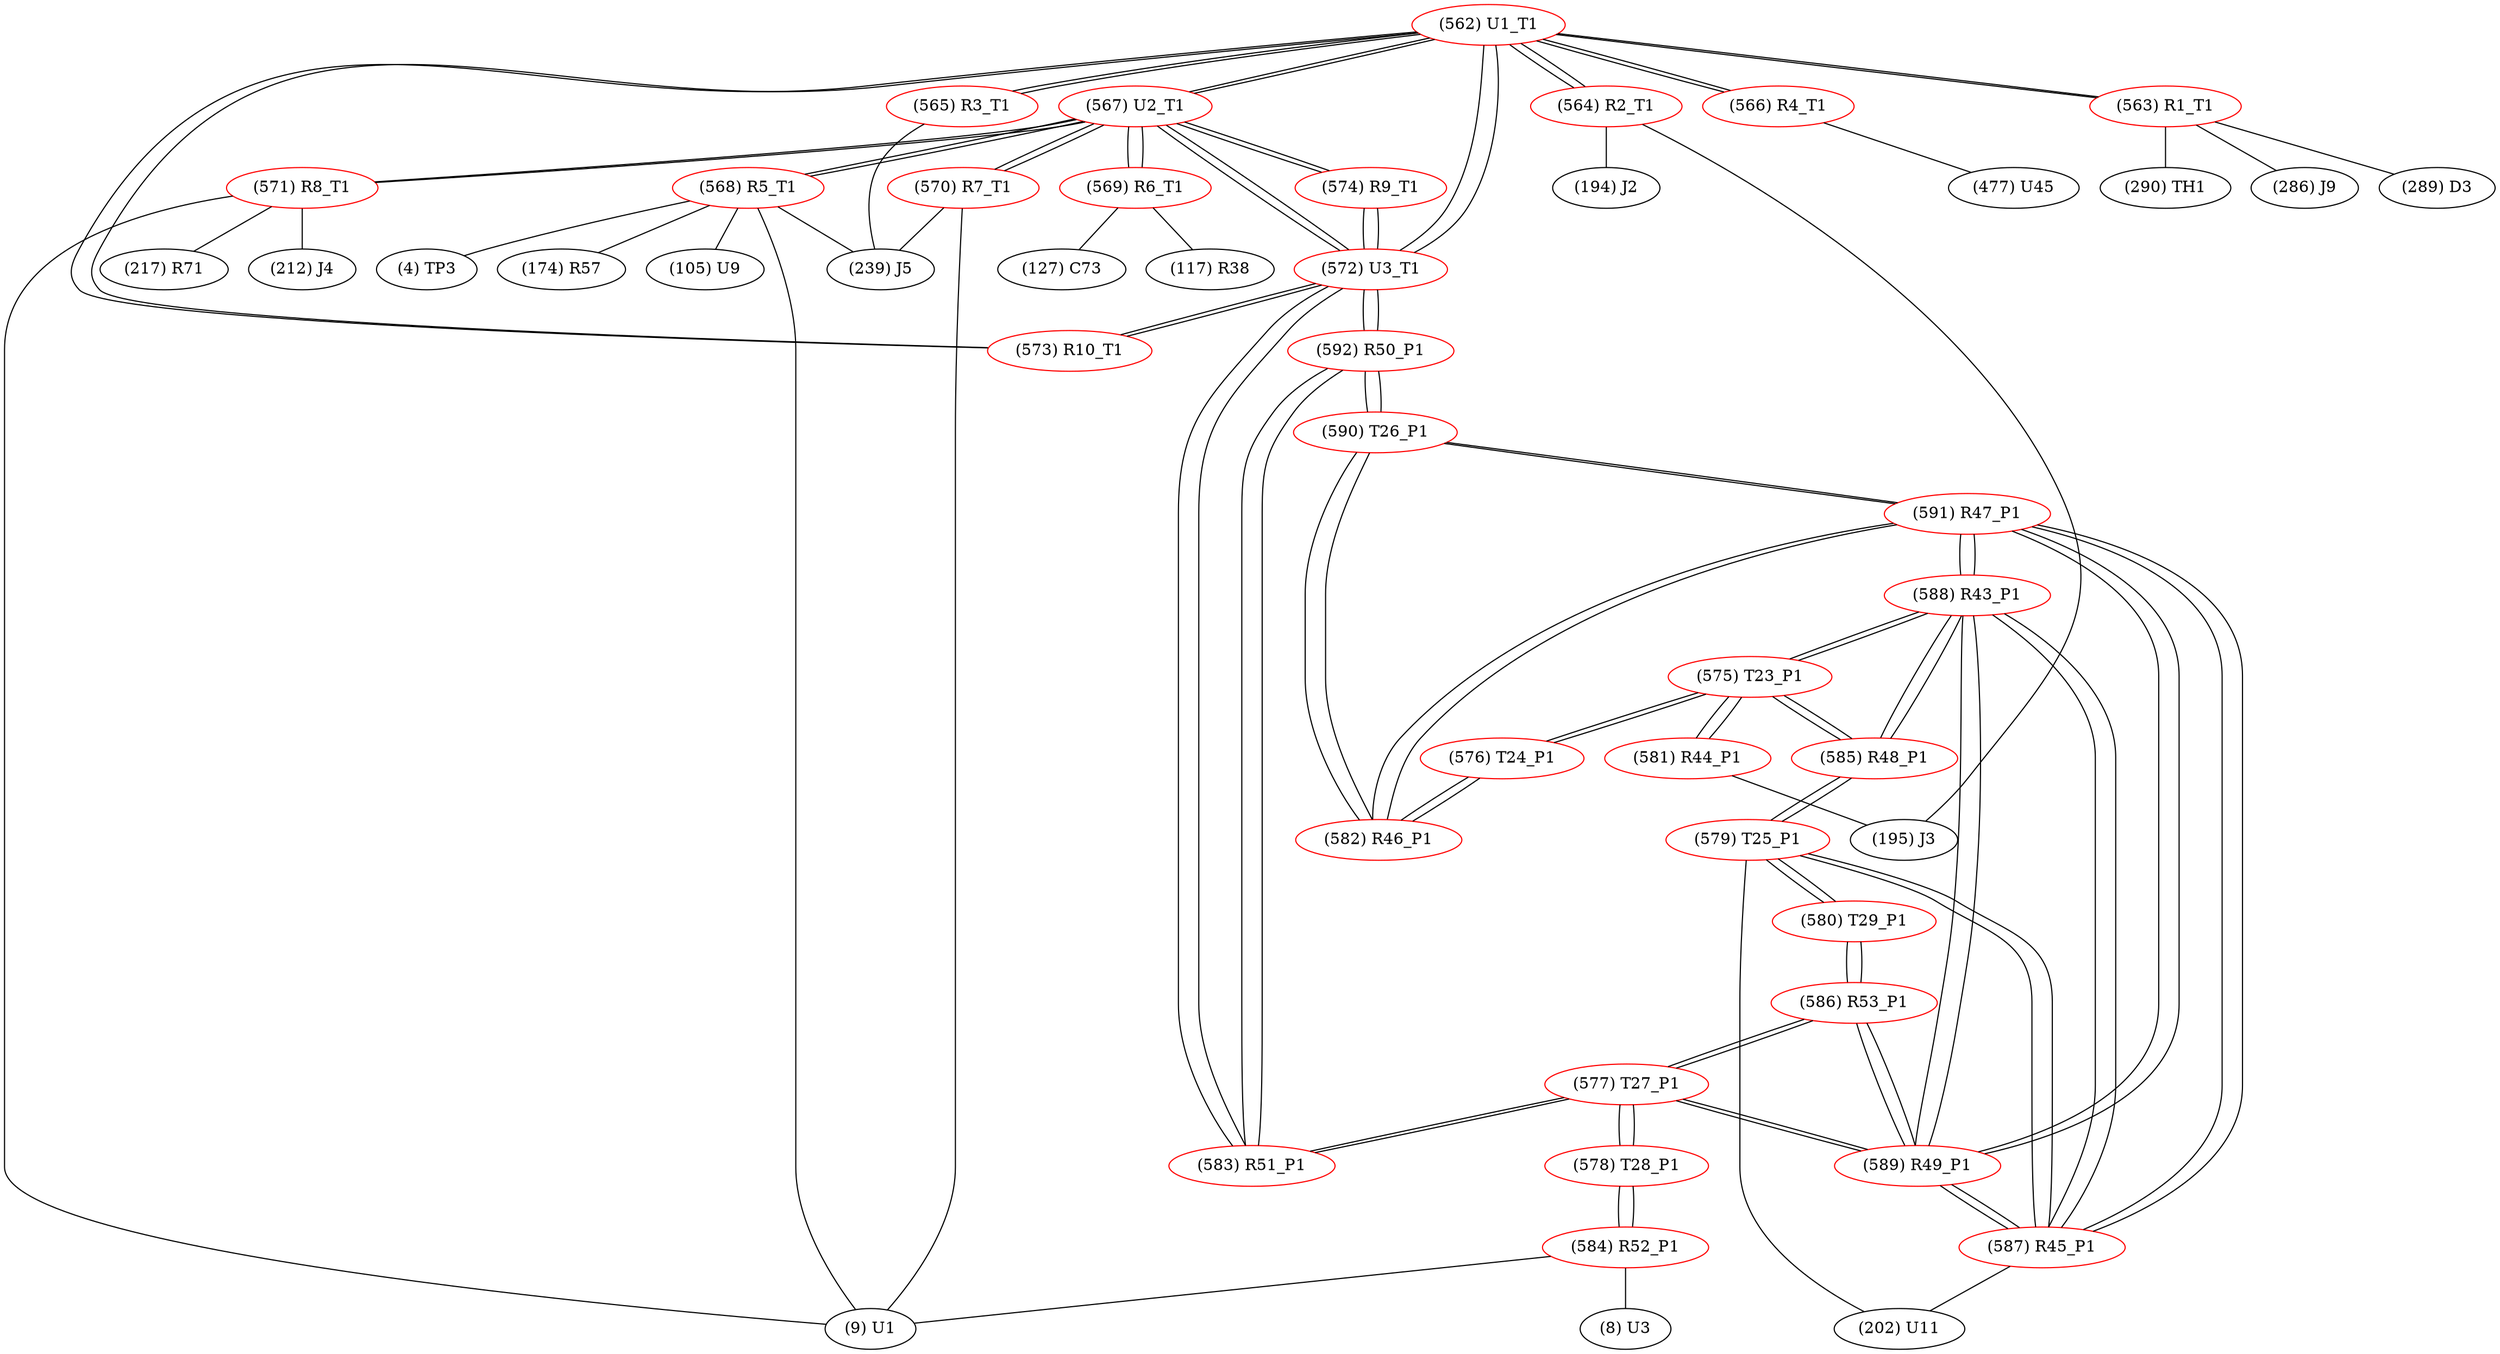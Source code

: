 graph {
	562 [label="(562) U1_T1" color=red]
	567 [label="(567) U2_T1"]
	572 [label="(572) U3_T1"]
	573 [label="(573) R10_T1"]
	566 [label="(566) R4_T1"]
	564 [label="(564) R2_T1"]
	565 [label="(565) R3_T1"]
	563 [label="(563) R1_T1"]
	563 [label="(563) R1_T1" color=red]
	290 [label="(290) TH1"]
	286 [label="(286) J9"]
	289 [label="(289) D3"]
	562 [label="(562) U1_T1"]
	564 [label="(564) R2_T1" color=red]
	194 [label="(194) J2"]
	195 [label="(195) J3"]
	562 [label="(562) U1_T1"]
	565 [label="(565) R3_T1" color=red]
	239 [label="(239) J5"]
	562 [label="(562) U1_T1"]
	566 [label="(566) R4_T1" color=red]
	477 [label="(477) U45"]
	562 [label="(562) U1_T1"]
	567 [label="(567) U2_T1" color=red]
	570 [label="(570) R7_T1"]
	571 [label="(571) R8_T1"]
	568 [label="(568) R5_T1"]
	569 [label="(569) R6_T1"]
	572 [label="(572) U3_T1"]
	562 [label="(562) U1_T1"]
	574 [label="(574) R9_T1"]
	568 [label="(568) R5_T1" color=red]
	105 [label="(105) U9"]
	4 [label="(4) TP3"]
	239 [label="(239) J5"]
	174 [label="(174) R57"]
	9 [label="(9) U1"]
	567 [label="(567) U2_T1"]
	569 [label="(569) R6_T1" color=red]
	117 [label="(117) R38"]
	127 [label="(127) C73"]
	567 [label="(567) U2_T1"]
	570 [label="(570) R7_T1" color=red]
	239 [label="(239) J5"]
	9 [label="(9) U1"]
	567 [label="(567) U2_T1"]
	571 [label="(571) R8_T1" color=red]
	9 [label="(9) U1"]
	212 [label="(212) J4"]
	217 [label="(217) R71"]
	567 [label="(567) U2_T1"]
	572 [label="(572) U3_T1" color=red]
	567 [label="(567) U2_T1"]
	562 [label="(562) U1_T1"]
	574 [label="(574) R9_T1"]
	573 [label="(573) R10_T1"]
	583 [label="(583) R51_P1"]
	592 [label="(592) R50_P1"]
	573 [label="(573) R10_T1" color=red]
	572 [label="(572) U3_T1"]
	562 [label="(562) U1_T1"]
	574 [label="(574) R9_T1" color=red]
	567 [label="(567) U2_T1"]
	572 [label="(572) U3_T1"]
	575 [label="(575) T23_P1" color=red]
	585 [label="(585) R48_P1"]
	588 [label="(588) R43_P1"]
	576 [label="(576) T24_P1"]
	581 [label="(581) R44_P1"]
	576 [label="(576) T24_P1" color=red]
	582 [label="(582) R46_P1"]
	575 [label="(575) T23_P1"]
	577 [label="(577) T27_P1" color=red]
	583 [label="(583) R51_P1"]
	578 [label="(578) T28_P1"]
	586 [label="(586) R53_P1"]
	589 [label="(589) R49_P1"]
	578 [label="(578) T28_P1" color=red]
	584 [label="(584) R52_P1"]
	577 [label="(577) T27_P1"]
	579 [label="(579) T25_P1" color=red]
	580 [label="(580) T29_P1"]
	585 [label="(585) R48_P1"]
	587 [label="(587) R45_P1"]
	202 [label="(202) U11"]
	580 [label="(580) T29_P1" color=red]
	579 [label="(579) T25_P1"]
	586 [label="(586) R53_P1"]
	581 [label="(581) R44_P1" color=red]
	195 [label="(195) J3"]
	575 [label="(575) T23_P1"]
	582 [label="(582) R46_P1" color=red]
	590 [label="(590) T26_P1"]
	591 [label="(591) R47_P1"]
	576 [label="(576) T24_P1"]
	583 [label="(583) R51_P1" color=red]
	577 [label="(577) T27_P1"]
	592 [label="(592) R50_P1"]
	572 [label="(572) U3_T1"]
	584 [label="(584) R52_P1" color=red]
	8 [label="(8) U3"]
	9 [label="(9) U1"]
	578 [label="(578) T28_P1"]
	585 [label="(585) R48_P1" color=red]
	579 [label="(579) T25_P1"]
	575 [label="(575) T23_P1"]
	588 [label="(588) R43_P1"]
	586 [label="(586) R53_P1" color=red]
	580 [label="(580) T29_P1"]
	577 [label="(577) T27_P1"]
	589 [label="(589) R49_P1"]
	587 [label="(587) R45_P1" color=red]
	591 [label="(591) R47_P1"]
	588 [label="(588) R43_P1"]
	589 [label="(589) R49_P1"]
	579 [label="(579) T25_P1"]
	202 [label="(202) U11"]
	588 [label="(588) R43_P1" color=red]
	585 [label="(585) R48_P1"]
	575 [label="(575) T23_P1"]
	591 [label="(591) R47_P1"]
	587 [label="(587) R45_P1"]
	589 [label="(589) R49_P1"]
	589 [label="(589) R49_P1" color=red]
	591 [label="(591) R47_P1"]
	587 [label="(587) R45_P1"]
	588 [label="(588) R43_P1"]
	577 [label="(577) T27_P1"]
	586 [label="(586) R53_P1"]
	590 [label="(590) T26_P1" color=red]
	592 [label="(592) R50_P1"]
	582 [label="(582) R46_P1"]
	591 [label="(591) R47_P1"]
	591 [label="(591) R47_P1" color=red]
	587 [label="(587) R45_P1"]
	588 [label="(588) R43_P1"]
	589 [label="(589) R49_P1"]
	590 [label="(590) T26_P1"]
	582 [label="(582) R46_P1"]
	592 [label="(592) R50_P1" color=red]
	590 [label="(590) T26_P1"]
	583 [label="(583) R51_P1"]
	572 [label="(572) U3_T1"]
	562 -- 567
	562 -- 572
	562 -- 573
	562 -- 566
	562 -- 564
	562 -- 565
	562 -- 563
	563 -- 290
	563 -- 286
	563 -- 289
	563 -- 562
	564 -- 194
	564 -- 195
	564 -- 562
	565 -- 239
	565 -- 562
	566 -- 477
	566 -- 562
	567 -- 570
	567 -- 571
	567 -- 568
	567 -- 569
	567 -- 572
	567 -- 562
	567 -- 574
	568 -- 105
	568 -- 4
	568 -- 239
	568 -- 174
	568 -- 9
	568 -- 567
	569 -- 117
	569 -- 127
	569 -- 567
	570 -- 239
	570 -- 9
	570 -- 567
	571 -- 9
	571 -- 212
	571 -- 217
	571 -- 567
	572 -- 567
	572 -- 562
	572 -- 574
	572 -- 573
	572 -- 583
	572 -- 592
	573 -- 572
	573 -- 562
	574 -- 567
	574 -- 572
	575 -- 585
	575 -- 588
	575 -- 576
	575 -- 581
	576 -- 582
	576 -- 575
	577 -- 583
	577 -- 578
	577 -- 586
	577 -- 589
	578 -- 584
	578 -- 577
	579 -- 580
	579 -- 585
	579 -- 587
	579 -- 202
	580 -- 579
	580 -- 586
	581 -- 195
	581 -- 575
	582 -- 590
	582 -- 591
	582 -- 576
	583 -- 577
	583 -- 592
	583 -- 572
	584 -- 8
	584 -- 9
	584 -- 578
	585 -- 579
	585 -- 575
	585 -- 588
	586 -- 580
	586 -- 577
	586 -- 589
	587 -- 591
	587 -- 588
	587 -- 589
	587 -- 579
	587 -- 202
	588 -- 585
	588 -- 575
	588 -- 591
	588 -- 587
	588 -- 589
	589 -- 591
	589 -- 587
	589 -- 588
	589 -- 577
	589 -- 586
	590 -- 592
	590 -- 582
	590 -- 591
	591 -- 587
	591 -- 588
	591 -- 589
	591 -- 590
	591 -- 582
	592 -- 590
	592 -- 583
	592 -- 572
}